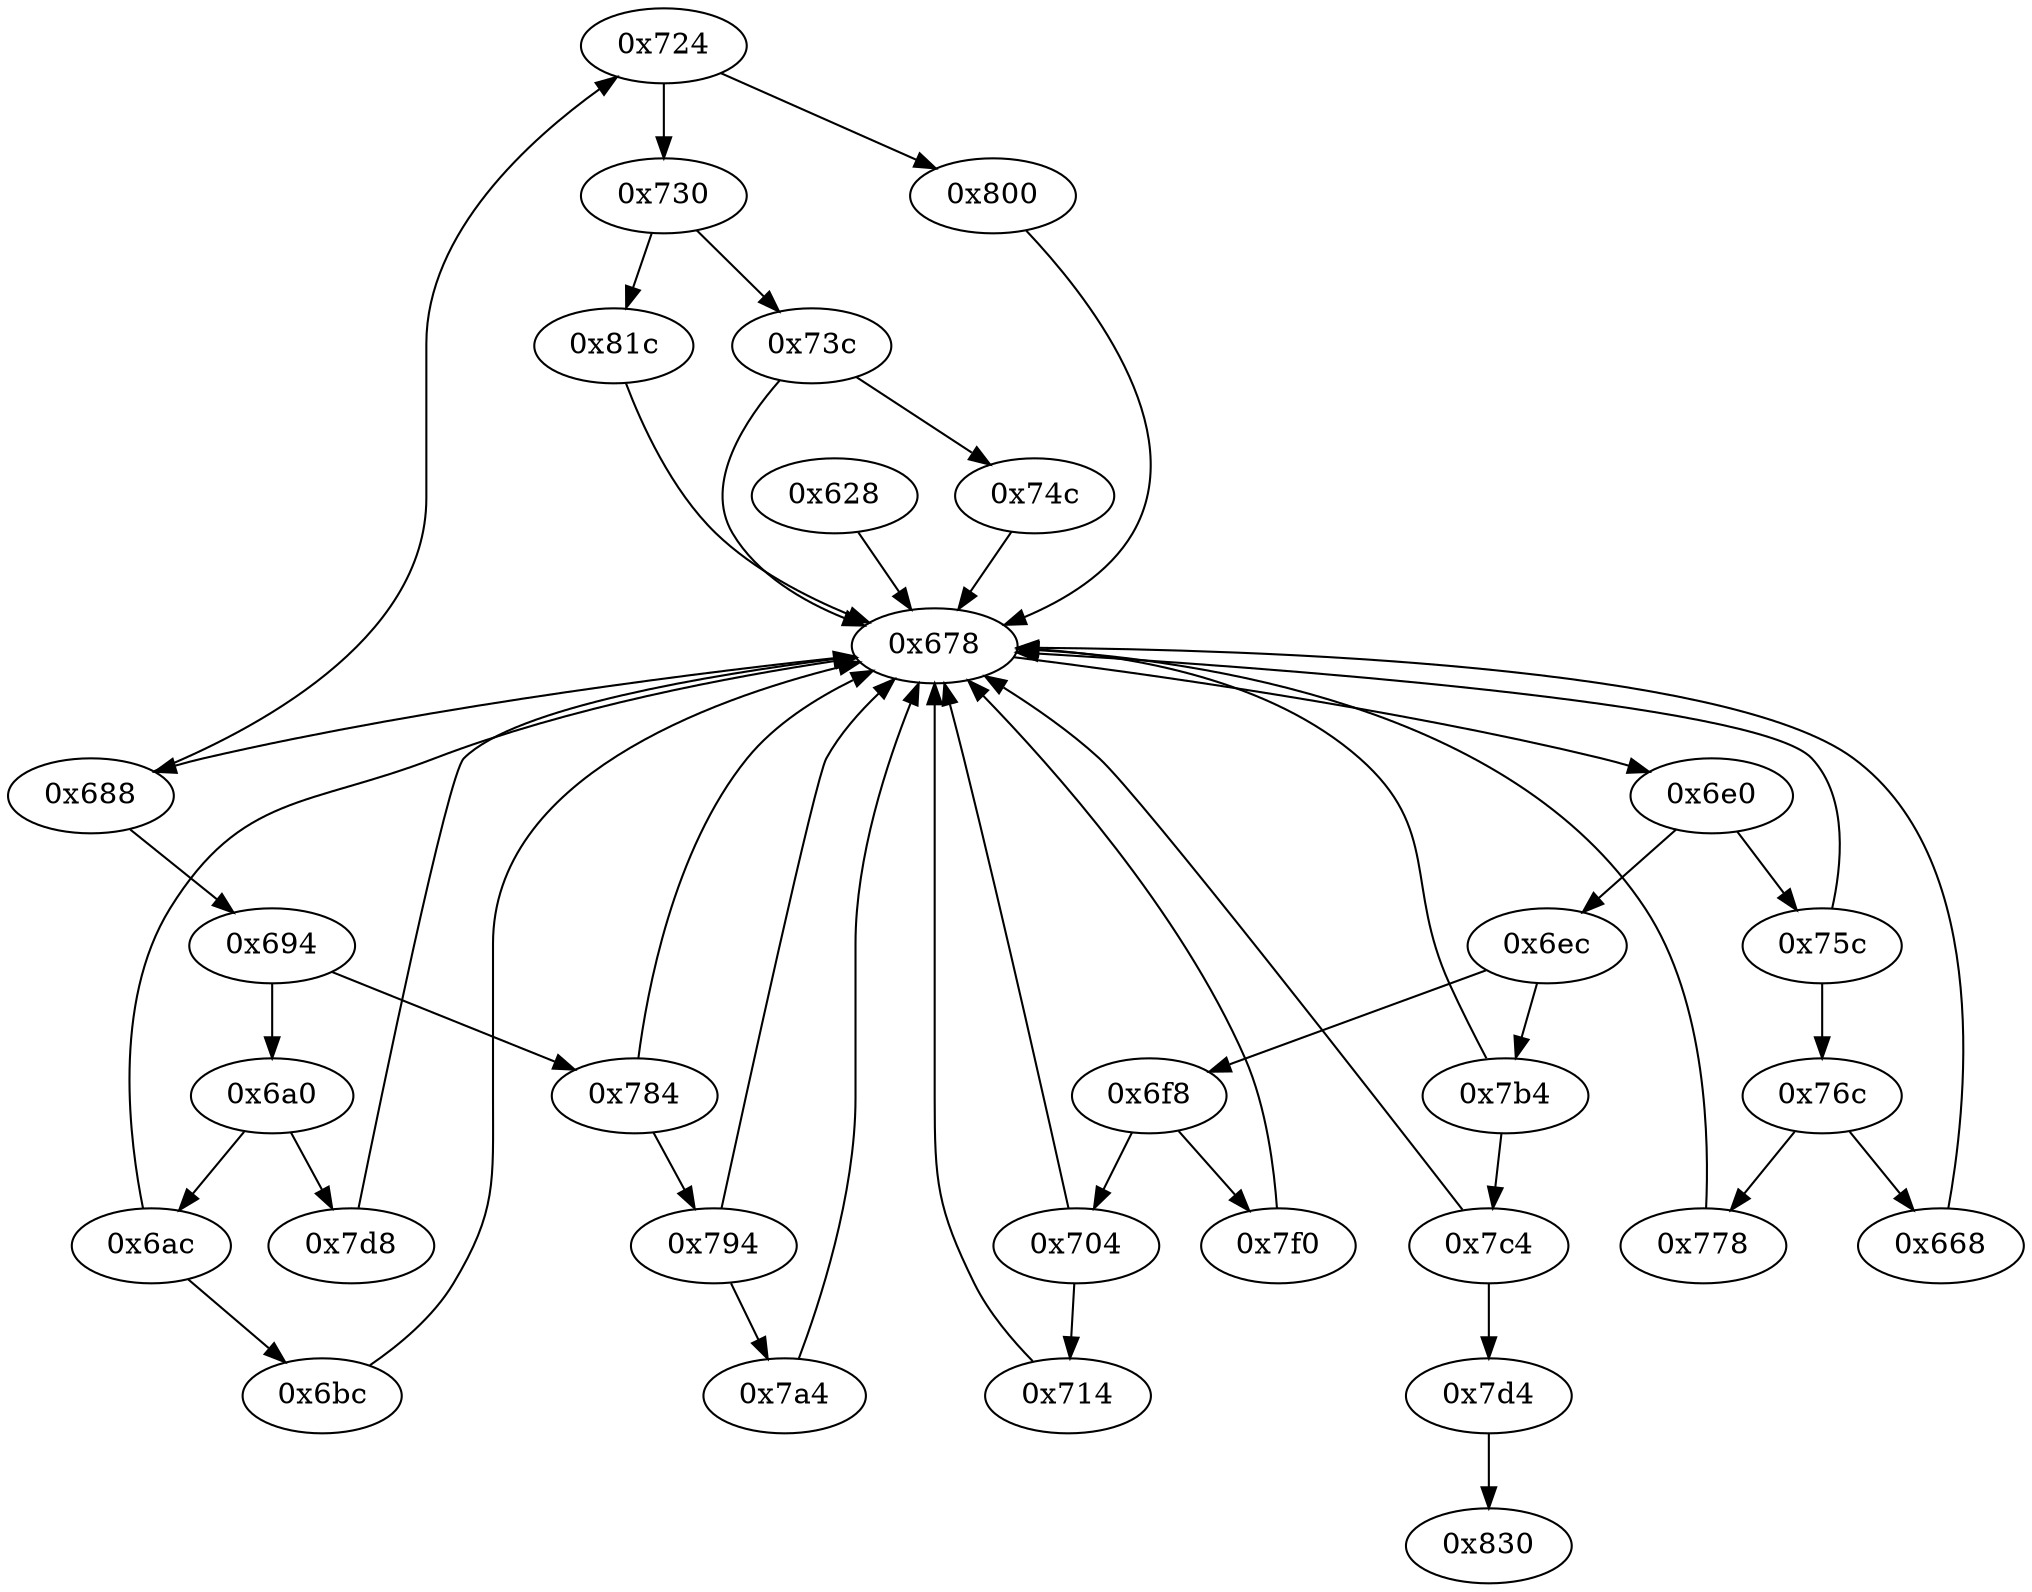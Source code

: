 strict digraph "" {
	"0x724"	 [opcode="[u'ldr', u'cmp', u'b']"];
	"0x730"	 [opcode="[u'ldr', u'cmp', u'b']"];
	"0x724" -> "0x730";
	"0x800"	 [opcode="[u'ldr', u'cmp', u'mov', u'mov', u'strb', u'ldr', u'b']"];
	"0x724" -> "0x800";
	"0x688"	 [opcode="[u'ldr', u'cmp', u'b']"];
	"0x688" -> "0x724";
	"0x694"	 [opcode="[u'ldr', u'cmp', u'b']"];
	"0x688" -> "0x694";
	"0x784"	 [opcode="[u'ldr', u'cmp', u'mov', u'b']"];
	"0x678"	 [opcode="[u'mov', u'ldr', u'cmp', u'b']"];
	"0x784" -> "0x678";
	"0x794"	 [opcode="[u'ldr', u'cmp', u'mov', u'b']"];
	"0x784" -> "0x794";
	"0x6a0"	 [opcode="[u'ldr', u'cmp', u'b']"];
	"0x6ac"	 [opcode="[u'ldr', u'cmp', u'mov', u'b']"];
	"0x6a0" -> "0x6ac";
	"0x7d8"	 [opcode="[u'ldrb', u'ldr', u'ldr', u'cmp', u'mov', u'b']"];
	"0x6a0" -> "0x7d8";
	"0x7a4"	 [opcode="[u'mov', u'bl', u'ldr', u'b']"];
	"0x7a4" -> "0x678";
	"0x6e0"	 [opcode="[u'ldr', u'cmp', u'b']"];
	"0x6ec"	 [opcode="[u'ldr', u'cmp', u'b']"];
	"0x6e0" -> "0x6ec";
	"0x75c"	 [opcode="[u'ldr', u'cmp', u'mov', u'b']"];
	"0x6e0" -> "0x75c";
	"0x7c4"	 [opcode="[u'ldr', u'cmp', u'mov', u'b']"];
	"0x7c4" -> "0x678";
	"0x7d4"	 [opcode="[u'b']"];
	"0x7c4" -> "0x7d4";
	"0x714"	 [opcode="[u'mov', u'bl', u'ldr', u'b']"];
	"0x714" -> "0x678";
	"0x678" -> "0x688";
	"0x678" -> "0x6e0";
	"0x74c"	 [opcode="[u'mov', u'bl', u'ldr', u'b']"];
	"0x74c" -> "0x678";
	"0x81c"	 [opcode="[u'ldr', u'ldr', u'str', u'ldr', u'b']"];
	"0x730" -> "0x81c";
	"0x73c"	 [opcode="[u'ldr', u'cmp', u'mov', u'b']"];
	"0x730" -> "0x73c";
	"0x778"	 [opcode="[u'str', u'ldr', u'b']"];
	"0x778" -> "0x678";
	"0x81c" -> "0x678";
	"0x76c"	 [opcode="[u'ldr', u'cmp', u'b']"];
	"0x76c" -> "0x778";
	"0x668"	 [opcode="[u'ldr', u'cmp', u'mov', u'mov']"];
	"0x76c" -> "0x668";
	"0x6bc"	 [opcode="[u'ldr', u'ldrb', u'str', u'ldr', u'ldr', u'ldr', u'cmp', u'mov', u'b']"];
	"0x6bc" -> "0x678";
	"0x6ac" -> "0x678";
	"0x6ac" -> "0x6bc";
	"0x694" -> "0x784";
	"0x694" -> "0x6a0";
	"0x6f8"	 [opcode="[u'ldr', u'cmp', u'b']"];
	"0x6ec" -> "0x6f8";
	"0x7b4"	 [opcode="[u'ldr', u'cmp', u'mov', u'b']"];
	"0x6ec" -> "0x7b4";
	"0x794" -> "0x7a4";
	"0x794" -> "0x678";
	"0x7f0"	 [opcode="[u'mov', u'bl', u'ldr', u'b']"];
	"0x7f0" -> "0x678";
	"0x6f8" -> "0x7f0";
	"0x704"	 [opcode="[u'ldr', u'cmp', u'mov', u'b']"];
	"0x6f8" -> "0x704";
	"0x7b4" -> "0x7c4";
	"0x7b4" -> "0x678";
	"0x800" -> "0x678";
	"0x704" -> "0x714";
	"0x704" -> "0x678";
	"0x7d8" -> "0x678";
	"0x668" -> "0x678";
	"0x830"	 [opcode="[u'mov', u'sub', u'pop']"];
	"0x7d4" -> "0x830";
	"0x75c" -> "0x678";
	"0x75c" -> "0x76c";
	"0x628"	 [opcode="[u'push', u'add', u'sub', u'ldr', u'add', u'ldr', u'ldr', u'ldr', u'add', u'ldr', u'add', u'ldr', u'add', u'ldr', u'add', u'b']"];
	"0x628" -> "0x678";
	"0x73c" -> "0x678";
	"0x73c" -> "0x74c";
}
